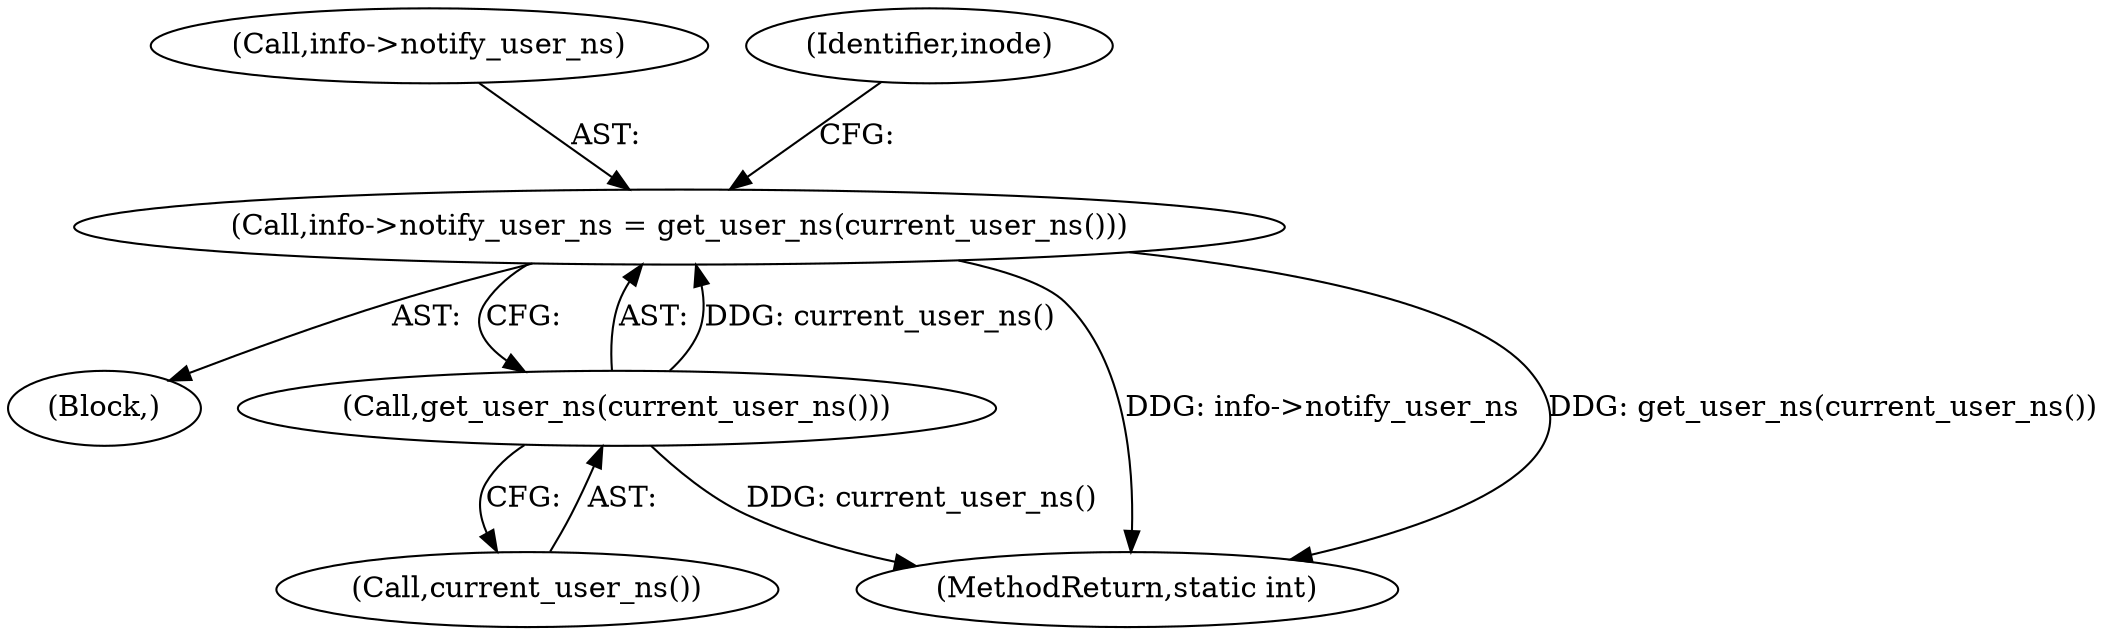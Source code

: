 digraph "0_linux_f991af3daabaecff34684fd51fac80319d1baad1@pointer" {
"1000436" [label="(Call,info->notify_user_ns = get_user_ns(current_user_ns()))"];
"1000440" [label="(Call,get_user_ns(current_user_ns()))"];
"1000436" [label="(Call,info->notify_user_ns = get_user_ns(current_user_ns()))"];
"1000440" [label="(Call,get_user_ns(current_user_ns()))"];
"1000441" [label="(Call,current_user_ns())"];
"1000437" [label="(Call,info->notify_user_ns)"];
"1000362" [label="(Block,)"];
"1000444" [label="(Identifier,inode)"];
"1000473" [label="(MethodReturn,static int)"];
"1000436" -> "1000362"  [label="AST: "];
"1000436" -> "1000440"  [label="CFG: "];
"1000437" -> "1000436"  [label="AST: "];
"1000440" -> "1000436"  [label="AST: "];
"1000444" -> "1000436"  [label="CFG: "];
"1000436" -> "1000473"  [label="DDG: info->notify_user_ns"];
"1000436" -> "1000473"  [label="DDG: get_user_ns(current_user_ns())"];
"1000440" -> "1000436"  [label="DDG: current_user_ns()"];
"1000440" -> "1000441"  [label="CFG: "];
"1000441" -> "1000440"  [label="AST: "];
"1000440" -> "1000473"  [label="DDG: current_user_ns()"];
}
